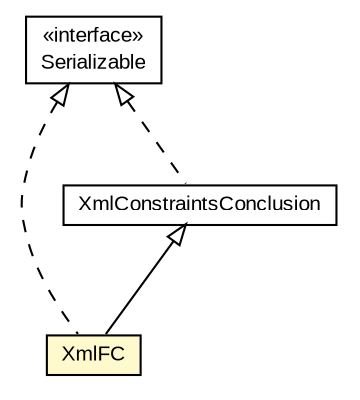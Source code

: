 #!/usr/local/bin/dot
#
# Class diagram 
# Generated by UMLGraph version R5_6-24-gf6e263 (http://www.umlgraph.org/)
#

digraph G {
	edge [fontname="arial",fontsize=10,labelfontname="arial",labelfontsize=10];
	node [fontname="arial",fontsize=10,shape=plaintext];
	nodesep=0.25;
	ranksep=0.5;
	// eu.europa.esig.dss.jaxb.detailedreport.XmlFC
	c810243 [label=<<table title="eu.europa.esig.dss.jaxb.detailedreport.XmlFC" border="0" cellborder="1" cellspacing="0" cellpadding="2" port="p" bgcolor="lemonChiffon" href="./XmlFC.html">
		<tr><td><table border="0" cellspacing="0" cellpadding="1">
<tr><td align="center" balign="center"> XmlFC </td></tr>
		</table></td></tr>
		</table>>, URL="./XmlFC.html", fontname="arial", fontcolor="black", fontsize=10.0];
	// eu.europa.esig.dss.jaxb.detailedreport.XmlConstraintsConclusion
	c810246 [label=<<table title="eu.europa.esig.dss.jaxb.detailedreport.XmlConstraintsConclusion" border="0" cellborder="1" cellspacing="0" cellpadding="2" port="p" href="./XmlConstraintsConclusion.html">
		<tr><td><table border="0" cellspacing="0" cellpadding="1">
<tr><td align="center" balign="center"> XmlConstraintsConclusion </td></tr>
		</table></td></tr>
		</table>>, URL="./XmlConstraintsConclusion.html", fontname="arial", fontcolor="black", fontsize=10.0];
	//eu.europa.esig.dss.jaxb.detailedreport.XmlFC extends eu.europa.esig.dss.jaxb.detailedreport.XmlConstraintsConclusion
	c810246:p -> c810243:p [dir=back,arrowtail=empty];
	//eu.europa.esig.dss.jaxb.detailedreport.XmlFC implements java.io.Serializable
	c810829:p -> c810243:p [dir=back,arrowtail=empty,style=dashed];
	//eu.europa.esig.dss.jaxb.detailedreport.XmlConstraintsConclusion implements java.io.Serializable
	c810829:p -> c810246:p [dir=back,arrowtail=empty,style=dashed];
	// java.io.Serializable
	c810829 [label=<<table title="java.io.Serializable" border="0" cellborder="1" cellspacing="0" cellpadding="2" port="p" href="http://java.sun.com/j2se/1.4.2/docs/api/java/io/Serializable.html">
		<tr><td><table border="0" cellspacing="0" cellpadding="1">
<tr><td align="center" balign="center"> &#171;interface&#187; </td></tr>
<tr><td align="center" balign="center"> Serializable </td></tr>
		</table></td></tr>
		</table>>, URL="http://java.sun.com/j2se/1.4.2/docs/api/java/io/Serializable.html", fontname="arial", fontcolor="black", fontsize=10.0];
}

